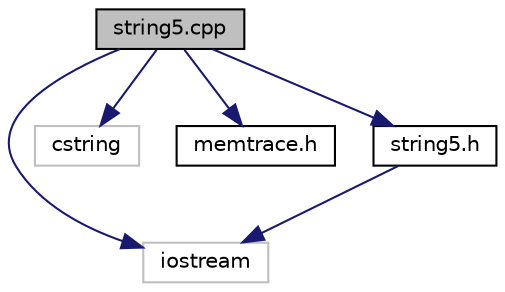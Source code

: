 digraph "string5.cpp"
{
 // LATEX_PDF_SIZE
  edge [fontname="Helvetica",fontsize="10",labelfontname="Helvetica",labelfontsize="10"];
  node [fontname="Helvetica",fontsize="10",shape=record];
  Node1 [label="string5.cpp",height=0.2,width=0.4,color="black", fillcolor="grey75", style="filled", fontcolor="black",tooltip=" "];
  Node1 -> Node2 [color="midnightblue",fontsize="10",style="solid",fontname="Helvetica"];
  Node2 [label="iostream",height=0.2,width=0.4,color="grey75", fillcolor="white", style="filled",tooltip=" "];
  Node1 -> Node3 [color="midnightblue",fontsize="10",style="solid",fontname="Helvetica"];
  Node3 [label="cstring",height=0.2,width=0.4,color="grey75", fillcolor="white", style="filled",tooltip=" "];
  Node1 -> Node4 [color="midnightblue",fontsize="10",style="solid",fontname="Helvetica"];
  Node4 [label="memtrace.h",height=0.2,width=0.4,color="black", fillcolor="white", style="filled",URL="$memtrace_8h_source.html",tooltip=" "];
  Node1 -> Node5 [color="midnightblue",fontsize="10",style="solid",fontname="Helvetica"];
  Node5 [label="string5.h",height=0.2,width=0.4,color="black", fillcolor="white", style="filled",URL="$string5_8h.html",tooltip=" "];
  Node5 -> Node2 [color="midnightblue",fontsize="10",style="solid",fontname="Helvetica"];
}
